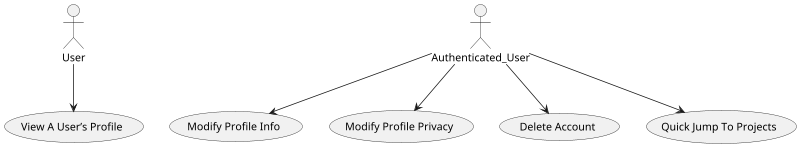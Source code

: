 'Author: Robert Breckenridge
'Updated: March 28, 2016

footer 
Created by brec9824 and reviewed by .
endfooter

@startuml
top to bottom direction
:User:
:Authenticated_User:
scale 800 width

User --> (View A User’s Profile)
Authenticated_User --> (Modify Profile Info)
Authenticated_User --> (Modify Profile Privacy)
Authenticated_User --> (Delete Account)
Authenticated_User --> (Quick Jump To Projects)

@enduml